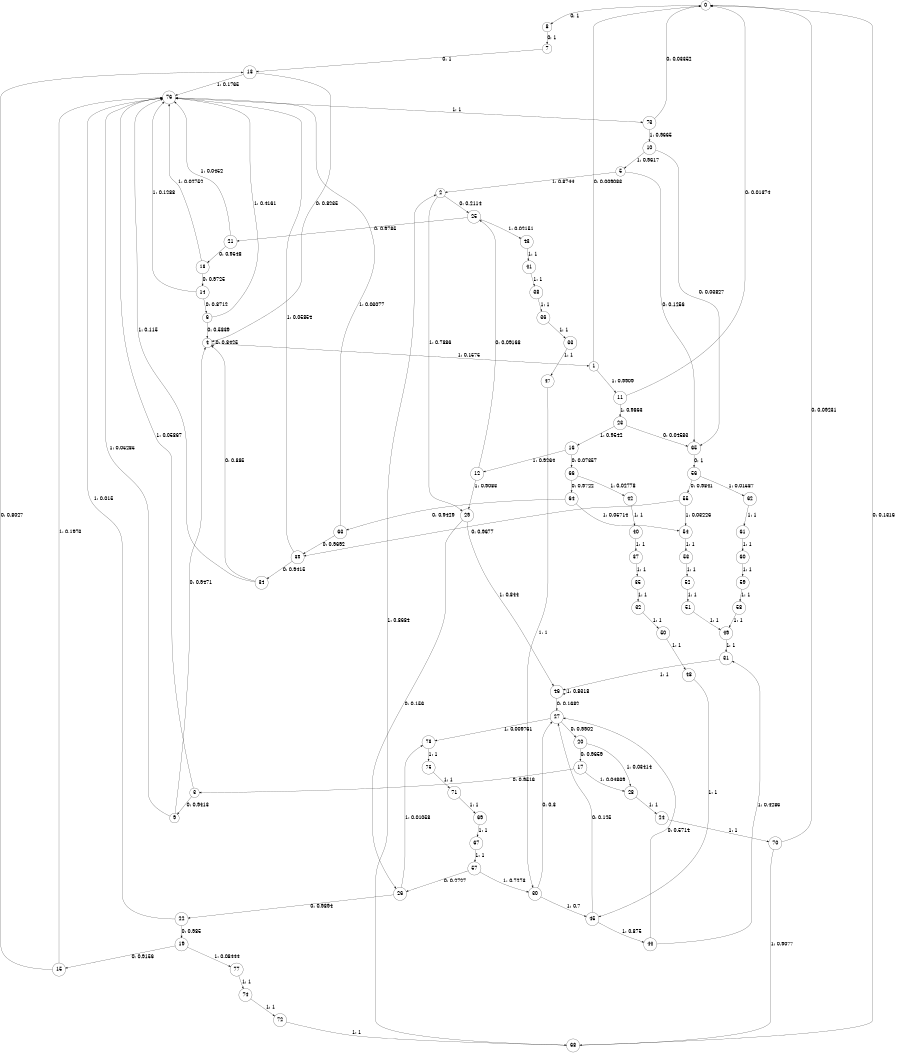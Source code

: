 digraph "ch1_both_short_L14" {
size = "6,8.5";
ratio = "fill";
node [shape = circle];
node [fontsize = 24];
edge [fontsize = 24];
0 -> 8 [label = "0: 1        "];
1 -> 0 [label = "0: 0.009083  "];
1 -> 11 [label = "1: 0.9909   "];
2 -> 25 [label = "0: 0.2114   "];
2 -> 29 [label = "1: 0.7886   "];
3 -> 9 [label = "0: 0.9413   "];
3 -> 76 [label = "1: 0.05867  "];
4 -> 4 [label = "0: 0.8425   "];
4 -> 1 [label = "1: 0.1575   "];
5 -> 65 [label = "0: 0.1256   "];
5 -> 2 [label = "1: 0.8744   "];
6 -> 4 [label = "0: 0.5839   "];
6 -> 76 [label = "1: 0.4161   "];
7 -> 13 [label = "0: 1        "];
8 -> 7 [label = "0: 1        "];
9 -> 4 [label = "0: 0.9471   "];
9 -> 76 [label = "1: 0.05285  "];
10 -> 65 [label = "0: 0.03827  "];
10 -> 5 [label = "1: 0.9617   "];
11 -> 0 [label = "0: 0.01374  "];
11 -> 23 [label = "1: 0.9863   "];
12 -> 25 [label = "0: 0.09168  "];
12 -> 29 [label = "1: 0.9083   "];
13 -> 4 [label = "0: 0.8235   "];
13 -> 76 [label = "1: 0.1765   "];
14 -> 6 [label = "0: 0.8712   "];
14 -> 76 [label = "1: 0.1288   "];
15 -> 13 [label = "0: 0.8027   "];
15 -> 76 [label = "1: 0.1973   "];
16 -> 66 [label = "0: 0.07357  "];
16 -> 12 [label = "1: 0.9264   "];
17 -> 3 [label = "0: 0.9516   "];
17 -> 28 [label = "1: 0.04839  "];
18 -> 14 [label = "0: 0.9725   "];
18 -> 76 [label = "1: 0.02752  "];
19 -> 15 [label = "0: 0.9156   "];
19 -> 77 [label = "1: 0.08444  "];
20 -> 17 [label = "0: 0.9659   "];
20 -> 28 [label = "1: 0.03414  "];
21 -> 18 [label = "0: 0.9548   "];
21 -> 76 [label = "1: 0.0452   "];
22 -> 19 [label = "0: 0.985    "];
22 -> 76 [label = "1: 0.015    "];
23 -> 65 [label = "0: 0.04583  "];
23 -> 16 [label = "1: 0.9542   "];
24 -> 70 [label = "1: 1        "];
25 -> 21 [label = "0: 0.9785   "];
25 -> 43 [label = "1: 0.02151  "];
26 -> 22 [label = "0: 0.9894   "];
26 -> 78 [label = "1: 0.01058  "];
27 -> 20 [label = "0: 0.9902   "];
27 -> 78 [label = "1: 0.009761  "];
28 -> 24 [label = "1: 1        "];
29 -> 26 [label = "0: 0.156    "];
29 -> 46 [label = "1: 0.844    "];
30 -> 27 [label = "0: 0.3      "];
30 -> 45 [label = "1: 0.7      "];
31 -> 46 [label = "1: 1        "];
32 -> 50 [label = "1: 1        "];
33 -> 47 [label = "1: 1        "];
34 -> 4 [label = "0: 0.885    "];
34 -> 76 [label = "1: 0.115    "];
35 -> 32 [label = "1: 1        "];
36 -> 33 [label = "1: 1        "];
37 -> 35 [label = "1: 1        "];
38 -> 36 [label = "1: 1        "];
39 -> 34 [label = "0: 0.9415   "];
39 -> 76 [label = "1: 0.05854  "];
40 -> 37 [label = "1: 1        "];
41 -> 38 [label = "1: 1        "];
42 -> 40 [label = "1: 1        "];
43 -> 41 [label = "1: 1        "];
44 -> 27 [label = "0: 0.5714   "];
44 -> 31 [label = "1: 0.4286   "];
45 -> 27 [label = "0: 0.125    "];
45 -> 44 [label = "1: 0.875    "];
46 -> 27 [label = "0: 0.1682   "];
46 -> 46 [label = "1: 0.8318   "];
47 -> 30 [label = "1: 1        "];
48 -> 45 [label = "1: 1        "];
49 -> 31 [label = "1: 1        "];
50 -> 48 [label = "1: 1        "];
51 -> 49 [label = "1: 1        "];
52 -> 51 [label = "1: 1        "];
53 -> 52 [label = "1: 1        "];
54 -> 53 [label = "1: 1        "];
55 -> 39 [label = "0: 0.9677   "];
55 -> 54 [label = "1: 0.03226  "];
56 -> 55 [label = "0: 0.9841   "];
56 -> 62 [label = "1: 0.01587  "];
57 -> 26 [label = "0: 0.2727   "];
57 -> 30 [label = "1: 0.7273   "];
58 -> 49 [label = "1: 1        "];
59 -> 58 [label = "1: 1        "];
60 -> 59 [label = "1: 1        "];
61 -> 60 [label = "1: 1        "];
62 -> 61 [label = "1: 1        "];
63 -> 39 [label = "0: 0.9692   "];
63 -> 76 [label = "1: 0.03077  "];
64 -> 63 [label = "0: 0.9429   "];
64 -> 54 [label = "1: 0.05714  "];
65 -> 56 [label = "0: 1        "];
66 -> 64 [label = "0: 0.9722   "];
66 -> 42 [label = "1: 0.02778  "];
67 -> 57 [label = "1: 1        "];
68 -> 0 [label = "0: 0.1316   "];
68 -> 2 [label = "1: 0.8684   "];
69 -> 67 [label = "1: 1        "];
70 -> 0 [label = "0: 0.09231  "];
70 -> 68 [label = "1: 0.9077   "];
71 -> 69 [label = "1: 1        "];
72 -> 68 [label = "1: 1        "];
73 -> 0 [label = "0: 0.03352  "];
73 -> 10 [label = "1: 0.9665   "];
74 -> 72 [label = "1: 1        "];
75 -> 71 [label = "1: 1        "];
76 -> 73 [label = "1: 1        "];
77 -> 74 [label = "1: 1        "];
78 -> 75 [label = "1: 1        "];
}